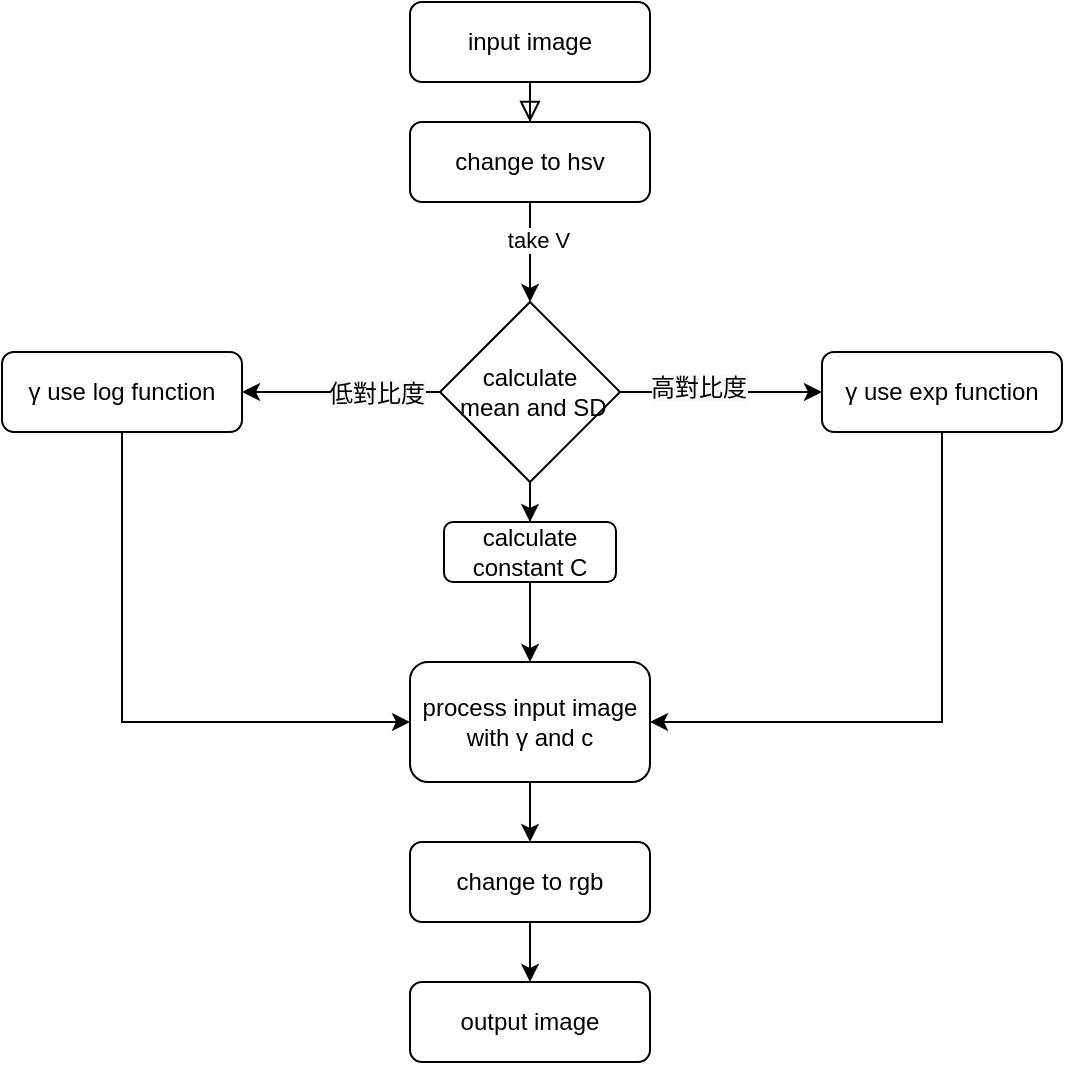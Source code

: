 <mxfile version="20.3.0" type="device"><diagram id="C5RBs43oDa-KdzZeNtuy" name="Page-1"><mxGraphModel dx="1102" dy="857" grid="1" gridSize="10" guides="1" tooltips="1" connect="1" arrows="1" fold="1" page="1" pageScale="1" pageWidth="827" pageHeight="1169" math="0" shadow="0"><root><mxCell id="WIyWlLk6GJQsqaUBKTNV-0"/><mxCell id="WIyWlLk6GJQsqaUBKTNV-1" parent="WIyWlLk6GJQsqaUBKTNV-0"/><mxCell id="WIyWlLk6GJQsqaUBKTNV-2" value="" style="rounded=0;html=1;jettySize=auto;orthogonalLoop=1;fontSize=11;endArrow=block;endFill=0;endSize=8;strokeWidth=1;shadow=0;labelBackgroundColor=none;edgeStyle=orthogonalEdgeStyle;entryX=0.5;entryY=0;entryDx=0;entryDy=0;" parent="WIyWlLk6GJQsqaUBKTNV-1" source="WIyWlLk6GJQsqaUBKTNV-3" target="jjFEw3do76pNRQV3xAHL-0" edge="1"><mxGeometry relative="1" as="geometry"><mxPoint x="424" y="200" as="targetPoint"/></mxGeometry></mxCell><mxCell id="WIyWlLk6GJQsqaUBKTNV-3" value="input image" style="rounded=1;whiteSpace=wrap;html=1;fontSize=12;glass=0;strokeWidth=1;shadow=0;" parent="WIyWlLk6GJQsqaUBKTNV-1" vertex="1"><mxGeometry x="364" y="110" width="120" height="40" as="geometry"/></mxCell><mxCell id="vxeR1nRspahjK5sTdG36-8" style="edgeStyle=orthogonalEdgeStyle;rounded=0;orthogonalLoop=1;jettySize=auto;html=1;entryX=0;entryY=0.5;entryDx=0;entryDy=0;" edge="1" parent="WIyWlLk6GJQsqaUBKTNV-1" source="WIyWlLk6GJQsqaUBKTNV-11" target="vxeR1nRspahjK5sTdG36-6"><mxGeometry relative="1" as="geometry"><Array as="points"><mxPoint x="220" y="470"/></Array></mxGeometry></mxCell><mxCell id="WIyWlLk6GJQsqaUBKTNV-11" value="&lt;span lang=&quot;EN-US&quot;&gt;&lt;span&gt;γ use log function&lt;/span&gt;&lt;br&gt;&lt;/span&gt;" style="rounded=1;whiteSpace=wrap;html=1;fontSize=12;glass=0;strokeWidth=1;shadow=0;" parent="WIyWlLk6GJQsqaUBKTNV-1" vertex="1"><mxGeometry x="160" y="285" width="120" height="40" as="geometry"/></mxCell><mxCell id="jjFEw3do76pNRQV3xAHL-1" value="" style="edgeStyle=orthogonalEdgeStyle;rounded=0;orthogonalLoop=1;jettySize=auto;html=1;entryX=0.5;entryY=0;entryDx=0;entryDy=0;" parent="WIyWlLk6GJQsqaUBKTNV-1" source="jjFEw3do76pNRQV3xAHL-0" target="jjFEw3do76pNRQV3xAHL-3" edge="1"><mxGeometry relative="1" as="geometry"><mxPoint x="424" y="260" as="targetPoint"/></mxGeometry></mxCell><mxCell id="jjFEw3do76pNRQV3xAHL-2" value="take V" style="edgeLabel;html=1;align=center;verticalAlign=middle;resizable=0;points=[];" parent="jjFEw3do76pNRQV3xAHL-1" vertex="1" connectable="0"><mxGeometry x="-0.243" y="4" relative="1" as="geometry"><mxPoint as="offset"/></mxGeometry></mxCell><mxCell id="jjFEw3do76pNRQV3xAHL-0" value="change to hsv" style="rounded=1;whiteSpace=wrap;html=1;fontSize=12;glass=0;strokeWidth=1;shadow=0;" parent="WIyWlLk6GJQsqaUBKTNV-1" vertex="1"><mxGeometry x="364" y="170" width="120" height="40" as="geometry"/></mxCell><mxCell id="jjFEw3do76pNRQV3xAHL-4" value="" style="edgeStyle=orthogonalEdgeStyle;rounded=0;orthogonalLoop=1;jettySize=auto;html=1;" parent="WIyWlLk6GJQsqaUBKTNV-1" source="jjFEw3do76pNRQV3xAHL-3" target="WIyWlLk6GJQsqaUBKTNV-11" edge="1"><mxGeometry relative="1" as="geometry"/></mxCell><mxCell id="jjFEw3do76pNRQV3xAHL-7" value="&lt;span style=&quot;font-size: 12px; background-color: rgb(248, 249, 250);&quot;&gt;低對比度&lt;/span&gt;" style="edgeLabel;html=1;align=center;verticalAlign=middle;resizable=0;points=[];" parent="jjFEw3do76pNRQV3xAHL-4" vertex="1" connectable="0"><mxGeometry x="-0.346" y="1" relative="1" as="geometry"><mxPoint as="offset"/></mxGeometry></mxCell><mxCell id="jjFEw3do76pNRQV3xAHL-6" value="" style="edgeStyle=orthogonalEdgeStyle;rounded=0;orthogonalLoop=1;jettySize=auto;html=1;" parent="WIyWlLk6GJQsqaUBKTNV-1" source="jjFEw3do76pNRQV3xAHL-3" target="jjFEw3do76pNRQV3xAHL-5" edge="1"><mxGeometry relative="1" as="geometry"/></mxCell><mxCell id="jjFEw3do76pNRQV3xAHL-8" value="&lt;span style=&quot;font-size: 12px; background-color: rgb(248, 249, 250);&quot;&gt;高對比度&lt;/span&gt;" style="edgeLabel;html=1;align=center;verticalAlign=middle;resizable=0;points=[];" parent="jjFEw3do76pNRQV3xAHL-6" vertex="1" connectable="0"><mxGeometry x="-0.232" y="2" relative="1" as="geometry"><mxPoint as="offset"/></mxGeometry></mxCell><mxCell id="vxeR1nRspahjK5sTdG36-5" value="" style="edgeStyle=orthogonalEdgeStyle;rounded=0;orthogonalLoop=1;jettySize=auto;html=1;" edge="1" parent="WIyWlLk6GJQsqaUBKTNV-1" source="jjFEw3do76pNRQV3xAHL-3" target="vxeR1nRspahjK5sTdG36-4"><mxGeometry relative="1" as="geometry"/></mxCell><mxCell id="jjFEw3do76pNRQV3xAHL-3" value="calculate&lt;br&gt;&amp;nbsp;mean and SD" style="rhombus;whiteSpace=wrap;html=1;" parent="WIyWlLk6GJQsqaUBKTNV-1" vertex="1"><mxGeometry x="379" y="260" width="90" height="90" as="geometry"/></mxCell><mxCell id="vxeR1nRspahjK5sTdG36-9" style="edgeStyle=orthogonalEdgeStyle;rounded=0;orthogonalLoop=1;jettySize=auto;html=1;entryX=1;entryY=0.5;entryDx=0;entryDy=0;" edge="1" parent="WIyWlLk6GJQsqaUBKTNV-1" source="jjFEw3do76pNRQV3xAHL-5" target="vxeR1nRspahjK5sTdG36-6"><mxGeometry relative="1" as="geometry"><Array as="points"><mxPoint x="630" y="470"/></Array></mxGeometry></mxCell><mxCell id="jjFEw3do76pNRQV3xAHL-5" value="γ use exp function" style="rounded=1;whiteSpace=wrap;html=1;fontSize=12;glass=0;strokeWidth=1;shadow=0;" parent="WIyWlLk6GJQsqaUBKTNV-1" vertex="1"><mxGeometry x="570" y="285" width="120" height="40" as="geometry"/></mxCell><mxCell id="vxeR1nRspahjK5sTdG36-7" value="" style="edgeStyle=orthogonalEdgeStyle;rounded=0;orthogonalLoop=1;jettySize=auto;html=1;" edge="1" parent="WIyWlLk6GJQsqaUBKTNV-1" source="vxeR1nRspahjK5sTdG36-4" target="vxeR1nRspahjK5sTdG36-6"><mxGeometry relative="1" as="geometry"/></mxCell><mxCell id="vxeR1nRspahjK5sTdG36-4" value="calculate constant C" style="rounded=1;whiteSpace=wrap;html=1;" vertex="1" parent="WIyWlLk6GJQsqaUBKTNV-1"><mxGeometry x="381" y="370" width="86" height="30" as="geometry"/></mxCell><mxCell id="vxeR1nRspahjK5sTdG36-11" value="" style="edgeStyle=orthogonalEdgeStyle;rounded=0;orthogonalLoop=1;jettySize=auto;html=1;" edge="1" parent="WIyWlLk6GJQsqaUBKTNV-1" source="vxeR1nRspahjK5sTdG36-6" target="vxeR1nRspahjK5sTdG36-10"><mxGeometry relative="1" as="geometry"/></mxCell><mxCell id="vxeR1nRspahjK5sTdG36-6" value="process input image with γ and c" style="whiteSpace=wrap;html=1;rounded=1;" vertex="1" parent="WIyWlLk6GJQsqaUBKTNV-1"><mxGeometry x="364" y="440" width="120" height="60" as="geometry"/></mxCell><mxCell id="vxeR1nRspahjK5sTdG36-13" value="" style="edgeStyle=orthogonalEdgeStyle;rounded=0;orthogonalLoop=1;jettySize=auto;html=1;" edge="1" parent="WIyWlLk6GJQsqaUBKTNV-1" source="vxeR1nRspahjK5sTdG36-10" target="vxeR1nRspahjK5sTdG36-12"><mxGeometry relative="1" as="geometry"/></mxCell><mxCell id="vxeR1nRspahjK5sTdG36-10" value="change to rgb" style="rounded=1;whiteSpace=wrap;html=1;fontSize=12;glass=0;strokeWidth=1;shadow=0;" vertex="1" parent="WIyWlLk6GJQsqaUBKTNV-1"><mxGeometry x="364" y="530" width="120" height="40" as="geometry"/></mxCell><mxCell id="vxeR1nRspahjK5sTdG36-12" value="output image" style="rounded=1;whiteSpace=wrap;html=1;fontSize=12;glass=0;strokeWidth=1;shadow=0;" vertex="1" parent="WIyWlLk6GJQsqaUBKTNV-1"><mxGeometry x="364" y="600" width="120" height="40" as="geometry"/></mxCell></root></mxGraphModel></diagram></mxfile>